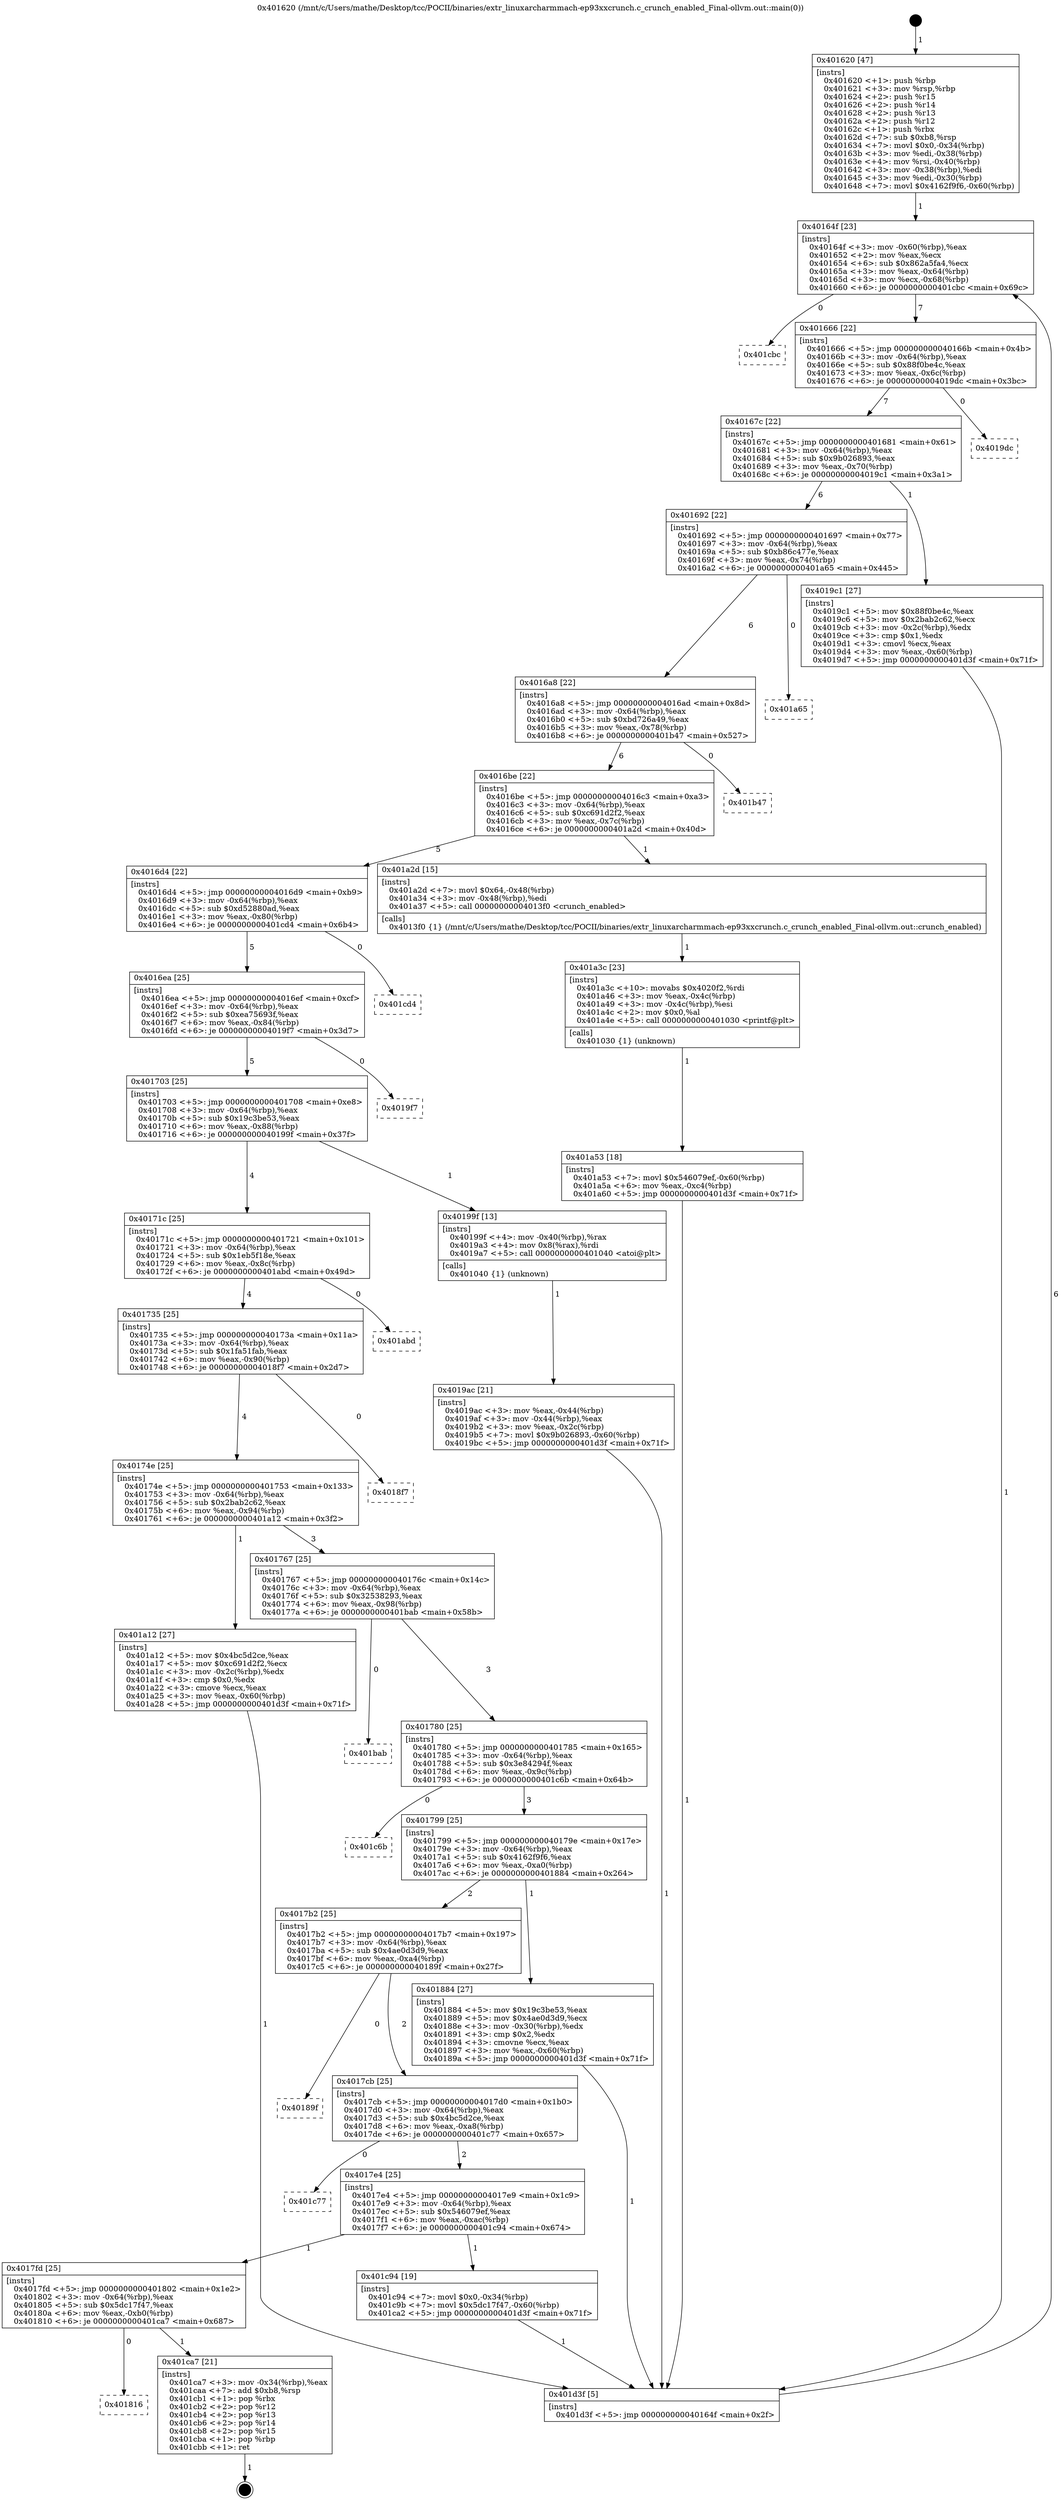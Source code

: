 digraph "0x401620" {
  label = "0x401620 (/mnt/c/Users/mathe/Desktop/tcc/POCII/binaries/extr_linuxarcharmmach-ep93xxcrunch.c_crunch_enabled_Final-ollvm.out::main(0))"
  labelloc = "t"
  node[shape=record]

  Entry [label="",width=0.3,height=0.3,shape=circle,fillcolor=black,style=filled]
  "0x40164f" [label="{
     0x40164f [23]\l
     | [instrs]\l
     &nbsp;&nbsp;0x40164f \<+3\>: mov -0x60(%rbp),%eax\l
     &nbsp;&nbsp;0x401652 \<+2\>: mov %eax,%ecx\l
     &nbsp;&nbsp;0x401654 \<+6\>: sub $0x862a5fa4,%ecx\l
     &nbsp;&nbsp;0x40165a \<+3\>: mov %eax,-0x64(%rbp)\l
     &nbsp;&nbsp;0x40165d \<+3\>: mov %ecx,-0x68(%rbp)\l
     &nbsp;&nbsp;0x401660 \<+6\>: je 0000000000401cbc \<main+0x69c\>\l
  }"]
  "0x401cbc" [label="{
     0x401cbc\l
  }", style=dashed]
  "0x401666" [label="{
     0x401666 [22]\l
     | [instrs]\l
     &nbsp;&nbsp;0x401666 \<+5\>: jmp 000000000040166b \<main+0x4b\>\l
     &nbsp;&nbsp;0x40166b \<+3\>: mov -0x64(%rbp),%eax\l
     &nbsp;&nbsp;0x40166e \<+5\>: sub $0x88f0be4c,%eax\l
     &nbsp;&nbsp;0x401673 \<+3\>: mov %eax,-0x6c(%rbp)\l
     &nbsp;&nbsp;0x401676 \<+6\>: je 00000000004019dc \<main+0x3bc\>\l
  }"]
  Exit [label="",width=0.3,height=0.3,shape=circle,fillcolor=black,style=filled,peripheries=2]
  "0x4019dc" [label="{
     0x4019dc\l
  }", style=dashed]
  "0x40167c" [label="{
     0x40167c [22]\l
     | [instrs]\l
     &nbsp;&nbsp;0x40167c \<+5\>: jmp 0000000000401681 \<main+0x61\>\l
     &nbsp;&nbsp;0x401681 \<+3\>: mov -0x64(%rbp),%eax\l
     &nbsp;&nbsp;0x401684 \<+5\>: sub $0x9b026893,%eax\l
     &nbsp;&nbsp;0x401689 \<+3\>: mov %eax,-0x70(%rbp)\l
     &nbsp;&nbsp;0x40168c \<+6\>: je 00000000004019c1 \<main+0x3a1\>\l
  }"]
  "0x401816" [label="{
     0x401816\l
  }", style=dashed]
  "0x4019c1" [label="{
     0x4019c1 [27]\l
     | [instrs]\l
     &nbsp;&nbsp;0x4019c1 \<+5\>: mov $0x88f0be4c,%eax\l
     &nbsp;&nbsp;0x4019c6 \<+5\>: mov $0x2bab2c62,%ecx\l
     &nbsp;&nbsp;0x4019cb \<+3\>: mov -0x2c(%rbp),%edx\l
     &nbsp;&nbsp;0x4019ce \<+3\>: cmp $0x1,%edx\l
     &nbsp;&nbsp;0x4019d1 \<+3\>: cmovl %ecx,%eax\l
     &nbsp;&nbsp;0x4019d4 \<+3\>: mov %eax,-0x60(%rbp)\l
     &nbsp;&nbsp;0x4019d7 \<+5\>: jmp 0000000000401d3f \<main+0x71f\>\l
  }"]
  "0x401692" [label="{
     0x401692 [22]\l
     | [instrs]\l
     &nbsp;&nbsp;0x401692 \<+5\>: jmp 0000000000401697 \<main+0x77\>\l
     &nbsp;&nbsp;0x401697 \<+3\>: mov -0x64(%rbp),%eax\l
     &nbsp;&nbsp;0x40169a \<+5\>: sub $0xb86c477e,%eax\l
     &nbsp;&nbsp;0x40169f \<+3\>: mov %eax,-0x74(%rbp)\l
     &nbsp;&nbsp;0x4016a2 \<+6\>: je 0000000000401a65 \<main+0x445\>\l
  }"]
  "0x401ca7" [label="{
     0x401ca7 [21]\l
     | [instrs]\l
     &nbsp;&nbsp;0x401ca7 \<+3\>: mov -0x34(%rbp),%eax\l
     &nbsp;&nbsp;0x401caa \<+7\>: add $0xb8,%rsp\l
     &nbsp;&nbsp;0x401cb1 \<+1\>: pop %rbx\l
     &nbsp;&nbsp;0x401cb2 \<+2\>: pop %r12\l
     &nbsp;&nbsp;0x401cb4 \<+2\>: pop %r13\l
     &nbsp;&nbsp;0x401cb6 \<+2\>: pop %r14\l
     &nbsp;&nbsp;0x401cb8 \<+2\>: pop %r15\l
     &nbsp;&nbsp;0x401cba \<+1\>: pop %rbp\l
     &nbsp;&nbsp;0x401cbb \<+1\>: ret\l
  }"]
  "0x401a65" [label="{
     0x401a65\l
  }", style=dashed]
  "0x4016a8" [label="{
     0x4016a8 [22]\l
     | [instrs]\l
     &nbsp;&nbsp;0x4016a8 \<+5\>: jmp 00000000004016ad \<main+0x8d\>\l
     &nbsp;&nbsp;0x4016ad \<+3\>: mov -0x64(%rbp),%eax\l
     &nbsp;&nbsp;0x4016b0 \<+5\>: sub $0xbd726a49,%eax\l
     &nbsp;&nbsp;0x4016b5 \<+3\>: mov %eax,-0x78(%rbp)\l
     &nbsp;&nbsp;0x4016b8 \<+6\>: je 0000000000401b47 \<main+0x527\>\l
  }"]
  "0x4017fd" [label="{
     0x4017fd [25]\l
     | [instrs]\l
     &nbsp;&nbsp;0x4017fd \<+5\>: jmp 0000000000401802 \<main+0x1e2\>\l
     &nbsp;&nbsp;0x401802 \<+3\>: mov -0x64(%rbp),%eax\l
     &nbsp;&nbsp;0x401805 \<+5\>: sub $0x5dc17f47,%eax\l
     &nbsp;&nbsp;0x40180a \<+6\>: mov %eax,-0xb0(%rbp)\l
     &nbsp;&nbsp;0x401810 \<+6\>: je 0000000000401ca7 \<main+0x687\>\l
  }"]
  "0x401b47" [label="{
     0x401b47\l
  }", style=dashed]
  "0x4016be" [label="{
     0x4016be [22]\l
     | [instrs]\l
     &nbsp;&nbsp;0x4016be \<+5\>: jmp 00000000004016c3 \<main+0xa3\>\l
     &nbsp;&nbsp;0x4016c3 \<+3\>: mov -0x64(%rbp),%eax\l
     &nbsp;&nbsp;0x4016c6 \<+5\>: sub $0xc691d2f2,%eax\l
     &nbsp;&nbsp;0x4016cb \<+3\>: mov %eax,-0x7c(%rbp)\l
     &nbsp;&nbsp;0x4016ce \<+6\>: je 0000000000401a2d \<main+0x40d\>\l
  }"]
  "0x401c94" [label="{
     0x401c94 [19]\l
     | [instrs]\l
     &nbsp;&nbsp;0x401c94 \<+7\>: movl $0x0,-0x34(%rbp)\l
     &nbsp;&nbsp;0x401c9b \<+7\>: movl $0x5dc17f47,-0x60(%rbp)\l
     &nbsp;&nbsp;0x401ca2 \<+5\>: jmp 0000000000401d3f \<main+0x71f\>\l
  }"]
  "0x401a2d" [label="{
     0x401a2d [15]\l
     | [instrs]\l
     &nbsp;&nbsp;0x401a2d \<+7\>: movl $0x64,-0x48(%rbp)\l
     &nbsp;&nbsp;0x401a34 \<+3\>: mov -0x48(%rbp),%edi\l
     &nbsp;&nbsp;0x401a37 \<+5\>: call 00000000004013f0 \<crunch_enabled\>\l
     | [calls]\l
     &nbsp;&nbsp;0x4013f0 \{1\} (/mnt/c/Users/mathe/Desktop/tcc/POCII/binaries/extr_linuxarcharmmach-ep93xxcrunch.c_crunch_enabled_Final-ollvm.out::crunch_enabled)\l
  }"]
  "0x4016d4" [label="{
     0x4016d4 [22]\l
     | [instrs]\l
     &nbsp;&nbsp;0x4016d4 \<+5\>: jmp 00000000004016d9 \<main+0xb9\>\l
     &nbsp;&nbsp;0x4016d9 \<+3\>: mov -0x64(%rbp),%eax\l
     &nbsp;&nbsp;0x4016dc \<+5\>: sub $0xd52880ad,%eax\l
     &nbsp;&nbsp;0x4016e1 \<+3\>: mov %eax,-0x80(%rbp)\l
     &nbsp;&nbsp;0x4016e4 \<+6\>: je 0000000000401cd4 \<main+0x6b4\>\l
  }"]
  "0x4017e4" [label="{
     0x4017e4 [25]\l
     | [instrs]\l
     &nbsp;&nbsp;0x4017e4 \<+5\>: jmp 00000000004017e9 \<main+0x1c9\>\l
     &nbsp;&nbsp;0x4017e9 \<+3\>: mov -0x64(%rbp),%eax\l
     &nbsp;&nbsp;0x4017ec \<+5\>: sub $0x546079ef,%eax\l
     &nbsp;&nbsp;0x4017f1 \<+6\>: mov %eax,-0xac(%rbp)\l
     &nbsp;&nbsp;0x4017f7 \<+6\>: je 0000000000401c94 \<main+0x674\>\l
  }"]
  "0x401cd4" [label="{
     0x401cd4\l
  }", style=dashed]
  "0x4016ea" [label="{
     0x4016ea [25]\l
     | [instrs]\l
     &nbsp;&nbsp;0x4016ea \<+5\>: jmp 00000000004016ef \<main+0xcf\>\l
     &nbsp;&nbsp;0x4016ef \<+3\>: mov -0x64(%rbp),%eax\l
     &nbsp;&nbsp;0x4016f2 \<+5\>: sub $0xea75693f,%eax\l
     &nbsp;&nbsp;0x4016f7 \<+6\>: mov %eax,-0x84(%rbp)\l
     &nbsp;&nbsp;0x4016fd \<+6\>: je 00000000004019f7 \<main+0x3d7\>\l
  }"]
  "0x401c77" [label="{
     0x401c77\l
  }", style=dashed]
  "0x4019f7" [label="{
     0x4019f7\l
  }", style=dashed]
  "0x401703" [label="{
     0x401703 [25]\l
     | [instrs]\l
     &nbsp;&nbsp;0x401703 \<+5\>: jmp 0000000000401708 \<main+0xe8\>\l
     &nbsp;&nbsp;0x401708 \<+3\>: mov -0x64(%rbp),%eax\l
     &nbsp;&nbsp;0x40170b \<+5\>: sub $0x19c3be53,%eax\l
     &nbsp;&nbsp;0x401710 \<+6\>: mov %eax,-0x88(%rbp)\l
     &nbsp;&nbsp;0x401716 \<+6\>: je 000000000040199f \<main+0x37f\>\l
  }"]
  "0x4017cb" [label="{
     0x4017cb [25]\l
     | [instrs]\l
     &nbsp;&nbsp;0x4017cb \<+5\>: jmp 00000000004017d0 \<main+0x1b0\>\l
     &nbsp;&nbsp;0x4017d0 \<+3\>: mov -0x64(%rbp),%eax\l
     &nbsp;&nbsp;0x4017d3 \<+5\>: sub $0x4bc5d2ce,%eax\l
     &nbsp;&nbsp;0x4017d8 \<+6\>: mov %eax,-0xa8(%rbp)\l
     &nbsp;&nbsp;0x4017de \<+6\>: je 0000000000401c77 \<main+0x657\>\l
  }"]
  "0x40199f" [label="{
     0x40199f [13]\l
     | [instrs]\l
     &nbsp;&nbsp;0x40199f \<+4\>: mov -0x40(%rbp),%rax\l
     &nbsp;&nbsp;0x4019a3 \<+4\>: mov 0x8(%rax),%rdi\l
     &nbsp;&nbsp;0x4019a7 \<+5\>: call 0000000000401040 \<atoi@plt\>\l
     | [calls]\l
     &nbsp;&nbsp;0x401040 \{1\} (unknown)\l
  }"]
  "0x40171c" [label="{
     0x40171c [25]\l
     | [instrs]\l
     &nbsp;&nbsp;0x40171c \<+5\>: jmp 0000000000401721 \<main+0x101\>\l
     &nbsp;&nbsp;0x401721 \<+3\>: mov -0x64(%rbp),%eax\l
     &nbsp;&nbsp;0x401724 \<+5\>: sub $0x1eb5f18e,%eax\l
     &nbsp;&nbsp;0x401729 \<+6\>: mov %eax,-0x8c(%rbp)\l
     &nbsp;&nbsp;0x40172f \<+6\>: je 0000000000401abd \<main+0x49d\>\l
  }"]
  "0x40189f" [label="{
     0x40189f\l
  }", style=dashed]
  "0x401abd" [label="{
     0x401abd\l
  }", style=dashed]
  "0x401735" [label="{
     0x401735 [25]\l
     | [instrs]\l
     &nbsp;&nbsp;0x401735 \<+5\>: jmp 000000000040173a \<main+0x11a\>\l
     &nbsp;&nbsp;0x40173a \<+3\>: mov -0x64(%rbp),%eax\l
     &nbsp;&nbsp;0x40173d \<+5\>: sub $0x1fa51fab,%eax\l
     &nbsp;&nbsp;0x401742 \<+6\>: mov %eax,-0x90(%rbp)\l
     &nbsp;&nbsp;0x401748 \<+6\>: je 00000000004018f7 \<main+0x2d7\>\l
  }"]
  "0x401a53" [label="{
     0x401a53 [18]\l
     | [instrs]\l
     &nbsp;&nbsp;0x401a53 \<+7\>: movl $0x546079ef,-0x60(%rbp)\l
     &nbsp;&nbsp;0x401a5a \<+6\>: mov %eax,-0xc4(%rbp)\l
     &nbsp;&nbsp;0x401a60 \<+5\>: jmp 0000000000401d3f \<main+0x71f\>\l
  }"]
  "0x4018f7" [label="{
     0x4018f7\l
  }", style=dashed]
  "0x40174e" [label="{
     0x40174e [25]\l
     | [instrs]\l
     &nbsp;&nbsp;0x40174e \<+5\>: jmp 0000000000401753 \<main+0x133\>\l
     &nbsp;&nbsp;0x401753 \<+3\>: mov -0x64(%rbp),%eax\l
     &nbsp;&nbsp;0x401756 \<+5\>: sub $0x2bab2c62,%eax\l
     &nbsp;&nbsp;0x40175b \<+6\>: mov %eax,-0x94(%rbp)\l
     &nbsp;&nbsp;0x401761 \<+6\>: je 0000000000401a12 \<main+0x3f2\>\l
  }"]
  "0x401a3c" [label="{
     0x401a3c [23]\l
     | [instrs]\l
     &nbsp;&nbsp;0x401a3c \<+10\>: movabs $0x4020f2,%rdi\l
     &nbsp;&nbsp;0x401a46 \<+3\>: mov %eax,-0x4c(%rbp)\l
     &nbsp;&nbsp;0x401a49 \<+3\>: mov -0x4c(%rbp),%esi\l
     &nbsp;&nbsp;0x401a4c \<+2\>: mov $0x0,%al\l
     &nbsp;&nbsp;0x401a4e \<+5\>: call 0000000000401030 \<printf@plt\>\l
     | [calls]\l
     &nbsp;&nbsp;0x401030 \{1\} (unknown)\l
  }"]
  "0x401a12" [label="{
     0x401a12 [27]\l
     | [instrs]\l
     &nbsp;&nbsp;0x401a12 \<+5\>: mov $0x4bc5d2ce,%eax\l
     &nbsp;&nbsp;0x401a17 \<+5\>: mov $0xc691d2f2,%ecx\l
     &nbsp;&nbsp;0x401a1c \<+3\>: mov -0x2c(%rbp),%edx\l
     &nbsp;&nbsp;0x401a1f \<+3\>: cmp $0x0,%edx\l
     &nbsp;&nbsp;0x401a22 \<+3\>: cmove %ecx,%eax\l
     &nbsp;&nbsp;0x401a25 \<+3\>: mov %eax,-0x60(%rbp)\l
     &nbsp;&nbsp;0x401a28 \<+5\>: jmp 0000000000401d3f \<main+0x71f\>\l
  }"]
  "0x401767" [label="{
     0x401767 [25]\l
     | [instrs]\l
     &nbsp;&nbsp;0x401767 \<+5\>: jmp 000000000040176c \<main+0x14c\>\l
     &nbsp;&nbsp;0x40176c \<+3\>: mov -0x64(%rbp),%eax\l
     &nbsp;&nbsp;0x40176f \<+5\>: sub $0x32538293,%eax\l
     &nbsp;&nbsp;0x401774 \<+6\>: mov %eax,-0x98(%rbp)\l
     &nbsp;&nbsp;0x40177a \<+6\>: je 0000000000401bab \<main+0x58b\>\l
  }"]
  "0x4019ac" [label="{
     0x4019ac [21]\l
     | [instrs]\l
     &nbsp;&nbsp;0x4019ac \<+3\>: mov %eax,-0x44(%rbp)\l
     &nbsp;&nbsp;0x4019af \<+3\>: mov -0x44(%rbp),%eax\l
     &nbsp;&nbsp;0x4019b2 \<+3\>: mov %eax,-0x2c(%rbp)\l
     &nbsp;&nbsp;0x4019b5 \<+7\>: movl $0x9b026893,-0x60(%rbp)\l
     &nbsp;&nbsp;0x4019bc \<+5\>: jmp 0000000000401d3f \<main+0x71f\>\l
  }"]
  "0x401bab" [label="{
     0x401bab\l
  }", style=dashed]
  "0x401780" [label="{
     0x401780 [25]\l
     | [instrs]\l
     &nbsp;&nbsp;0x401780 \<+5\>: jmp 0000000000401785 \<main+0x165\>\l
     &nbsp;&nbsp;0x401785 \<+3\>: mov -0x64(%rbp),%eax\l
     &nbsp;&nbsp;0x401788 \<+5\>: sub $0x3e84294f,%eax\l
     &nbsp;&nbsp;0x40178d \<+6\>: mov %eax,-0x9c(%rbp)\l
     &nbsp;&nbsp;0x401793 \<+6\>: je 0000000000401c6b \<main+0x64b\>\l
  }"]
  "0x401620" [label="{
     0x401620 [47]\l
     | [instrs]\l
     &nbsp;&nbsp;0x401620 \<+1\>: push %rbp\l
     &nbsp;&nbsp;0x401621 \<+3\>: mov %rsp,%rbp\l
     &nbsp;&nbsp;0x401624 \<+2\>: push %r15\l
     &nbsp;&nbsp;0x401626 \<+2\>: push %r14\l
     &nbsp;&nbsp;0x401628 \<+2\>: push %r13\l
     &nbsp;&nbsp;0x40162a \<+2\>: push %r12\l
     &nbsp;&nbsp;0x40162c \<+1\>: push %rbx\l
     &nbsp;&nbsp;0x40162d \<+7\>: sub $0xb8,%rsp\l
     &nbsp;&nbsp;0x401634 \<+7\>: movl $0x0,-0x34(%rbp)\l
     &nbsp;&nbsp;0x40163b \<+3\>: mov %edi,-0x38(%rbp)\l
     &nbsp;&nbsp;0x40163e \<+4\>: mov %rsi,-0x40(%rbp)\l
     &nbsp;&nbsp;0x401642 \<+3\>: mov -0x38(%rbp),%edi\l
     &nbsp;&nbsp;0x401645 \<+3\>: mov %edi,-0x30(%rbp)\l
     &nbsp;&nbsp;0x401648 \<+7\>: movl $0x4162f9f6,-0x60(%rbp)\l
  }"]
  "0x401c6b" [label="{
     0x401c6b\l
  }", style=dashed]
  "0x401799" [label="{
     0x401799 [25]\l
     | [instrs]\l
     &nbsp;&nbsp;0x401799 \<+5\>: jmp 000000000040179e \<main+0x17e\>\l
     &nbsp;&nbsp;0x40179e \<+3\>: mov -0x64(%rbp),%eax\l
     &nbsp;&nbsp;0x4017a1 \<+5\>: sub $0x4162f9f6,%eax\l
     &nbsp;&nbsp;0x4017a6 \<+6\>: mov %eax,-0xa0(%rbp)\l
     &nbsp;&nbsp;0x4017ac \<+6\>: je 0000000000401884 \<main+0x264\>\l
  }"]
  "0x401d3f" [label="{
     0x401d3f [5]\l
     | [instrs]\l
     &nbsp;&nbsp;0x401d3f \<+5\>: jmp 000000000040164f \<main+0x2f\>\l
  }"]
  "0x401884" [label="{
     0x401884 [27]\l
     | [instrs]\l
     &nbsp;&nbsp;0x401884 \<+5\>: mov $0x19c3be53,%eax\l
     &nbsp;&nbsp;0x401889 \<+5\>: mov $0x4ae0d3d9,%ecx\l
     &nbsp;&nbsp;0x40188e \<+3\>: mov -0x30(%rbp),%edx\l
     &nbsp;&nbsp;0x401891 \<+3\>: cmp $0x2,%edx\l
     &nbsp;&nbsp;0x401894 \<+3\>: cmovne %ecx,%eax\l
     &nbsp;&nbsp;0x401897 \<+3\>: mov %eax,-0x60(%rbp)\l
     &nbsp;&nbsp;0x40189a \<+5\>: jmp 0000000000401d3f \<main+0x71f\>\l
  }"]
  "0x4017b2" [label="{
     0x4017b2 [25]\l
     | [instrs]\l
     &nbsp;&nbsp;0x4017b2 \<+5\>: jmp 00000000004017b7 \<main+0x197\>\l
     &nbsp;&nbsp;0x4017b7 \<+3\>: mov -0x64(%rbp),%eax\l
     &nbsp;&nbsp;0x4017ba \<+5\>: sub $0x4ae0d3d9,%eax\l
     &nbsp;&nbsp;0x4017bf \<+6\>: mov %eax,-0xa4(%rbp)\l
     &nbsp;&nbsp;0x4017c5 \<+6\>: je 000000000040189f \<main+0x27f\>\l
  }"]
  Entry -> "0x401620" [label=" 1"]
  "0x40164f" -> "0x401cbc" [label=" 0"]
  "0x40164f" -> "0x401666" [label=" 7"]
  "0x401ca7" -> Exit [label=" 1"]
  "0x401666" -> "0x4019dc" [label=" 0"]
  "0x401666" -> "0x40167c" [label=" 7"]
  "0x4017fd" -> "0x401816" [label=" 0"]
  "0x40167c" -> "0x4019c1" [label=" 1"]
  "0x40167c" -> "0x401692" [label=" 6"]
  "0x4017fd" -> "0x401ca7" [label=" 1"]
  "0x401692" -> "0x401a65" [label=" 0"]
  "0x401692" -> "0x4016a8" [label=" 6"]
  "0x401c94" -> "0x401d3f" [label=" 1"]
  "0x4016a8" -> "0x401b47" [label=" 0"]
  "0x4016a8" -> "0x4016be" [label=" 6"]
  "0x4017e4" -> "0x4017fd" [label=" 1"]
  "0x4016be" -> "0x401a2d" [label=" 1"]
  "0x4016be" -> "0x4016d4" [label=" 5"]
  "0x4017e4" -> "0x401c94" [label=" 1"]
  "0x4016d4" -> "0x401cd4" [label=" 0"]
  "0x4016d4" -> "0x4016ea" [label=" 5"]
  "0x4017cb" -> "0x4017e4" [label=" 2"]
  "0x4016ea" -> "0x4019f7" [label=" 0"]
  "0x4016ea" -> "0x401703" [label=" 5"]
  "0x4017cb" -> "0x401c77" [label=" 0"]
  "0x401703" -> "0x40199f" [label=" 1"]
  "0x401703" -> "0x40171c" [label=" 4"]
  "0x4017b2" -> "0x4017cb" [label=" 2"]
  "0x40171c" -> "0x401abd" [label=" 0"]
  "0x40171c" -> "0x401735" [label=" 4"]
  "0x4017b2" -> "0x40189f" [label=" 0"]
  "0x401735" -> "0x4018f7" [label=" 0"]
  "0x401735" -> "0x40174e" [label=" 4"]
  "0x401a53" -> "0x401d3f" [label=" 1"]
  "0x40174e" -> "0x401a12" [label=" 1"]
  "0x40174e" -> "0x401767" [label=" 3"]
  "0x401a3c" -> "0x401a53" [label=" 1"]
  "0x401767" -> "0x401bab" [label=" 0"]
  "0x401767" -> "0x401780" [label=" 3"]
  "0x401a2d" -> "0x401a3c" [label=" 1"]
  "0x401780" -> "0x401c6b" [label=" 0"]
  "0x401780" -> "0x401799" [label=" 3"]
  "0x401a12" -> "0x401d3f" [label=" 1"]
  "0x401799" -> "0x401884" [label=" 1"]
  "0x401799" -> "0x4017b2" [label=" 2"]
  "0x401884" -> "0x401d3f" [label=" 1"]
  "0x401620" -> "0x40164f" [label=" 1"]
  "0x401d3f" -> "0x40164f" [label=" 6"]
  "0x40199f" -> "0x4019ac" [label=" 1"]
  "0x4019ac" -> "0x401d3f" [label=" 1"]
  "0x4019c1" -> "0x401d3f" [label=" 1"]
}
